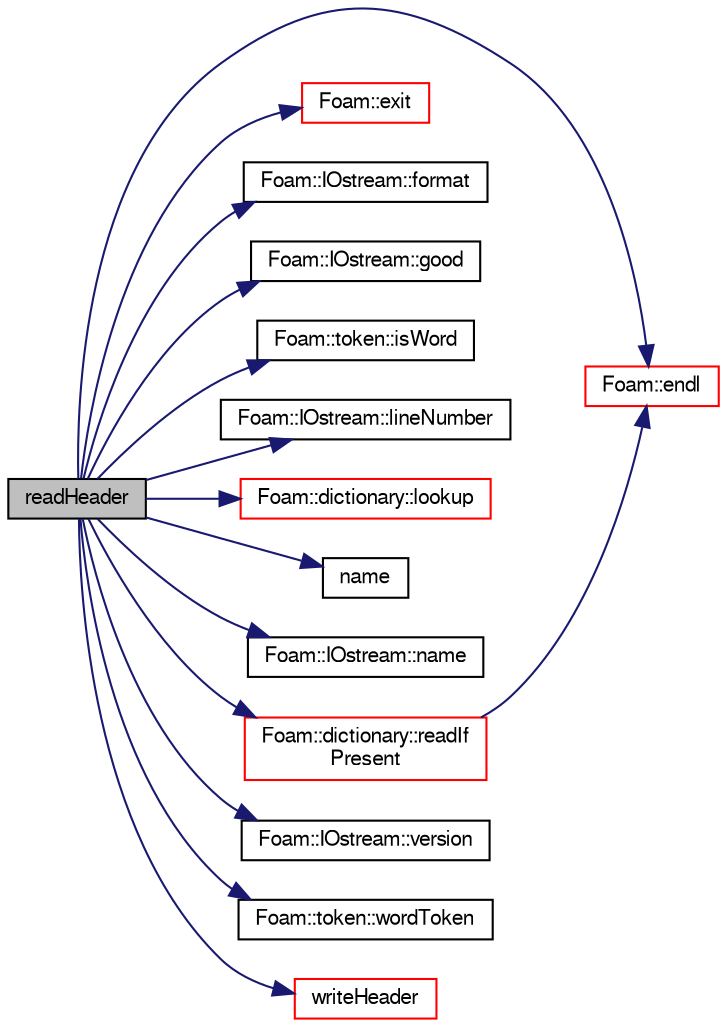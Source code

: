 digraph "readHeader"
{
  bgcolor="transparent";
  edge [fontname="FreeSans",fontsize="10",labelfontname="FreeSans",labelfontsize="10"];
  node [fontname="FreeSans",fontsize="10",shape=record];
  rankdir="LR";
  Node21370 [label="readHeader",height=0.2,width=0.4,color="black", fillcolor="grey75", style="filled", fontcolor="black"];
  Node21370 -> Node21371 [color="midnightblue",fontsize="10",style="solid",fontname="FreeSans"];
  Node21371 [label="Foam::endl",height=0.2,width=0.4,color="red",URL="$a21124.html#a2db8fe02a0d3909e9351bb4275b23ce4",tooltip="Add newline and flush stream. "];
  Node21370 -> Node21373 [color="midnightblue",fontsize="10",style="solid",fontname="FreeSans"];
  Node21373 [label="Foam::exit",height=0.2,width=0.4,color="red",URL="$a21124.html#a06ca7250d8e89caf05243ec094843642"];
  Node21370 -> Node21418 [color="midnightblue",fontsize="10",style="solid",fontname="FreeSans"];
  Node21418 [label="Foam::IOstream::format",height=0.2,width=0.4,color="black",URL="$a26226.html#a33bbef3587114a06f7bdc0b91ba57ed9",tooltip="Return current stream format. "];
  Node21370 -> Node21410 [color="midnightblue",fontsize="10",style="solid",fontname="FreeSans"];
  Node21410 [label="Foam::IOstream::good",height=0.2,width=0.4,color="black",URL="$a26226.html#abdcc7f96f487faadc7769afcf58fe992",tooltip="Return true if next operation might succeed. "];
  Node21370 -> Node21419 [color="midnightblue",fontsize="10",style="solid",fontname="FreeSans"];
  Node21419 [label="Foam::token::isWord",height=0.2,width=0.4,color="black",URL="$a26306.html#ace6d5ecd2736d19990a7c12e0fe5a745"];
  Node21370 -> Node21407 [color="midnightblue",fontsize="10",style="solid",fontname="FreeSans"];
  Node21407 [label="Foam::IOstream::lineNumber",height=0.2,width=0.4,color="black",URL="$a26226.html#a2bca2e504df91006cb4a2b09ba1ac409",tooltip="Return current stream line number. "];
  Node21370 -> Node21420 [color="midnightblue",fontsize="10",style="solid",fontname="FreeSans"];
  Node21420 [label="Foam::dictionary::lookup",height=0.2,width=0.4,color="red",URL="$a26014.html#a6a0727fa523e48977e27348663def509",tooltip="Find and return an entry data stream. "];
  Node21370 -> Node21434 [color="midnightblue",fontsize="10",style="solid",fontname="FreeSans"];
  Node21434 [label="name",height=0.2,width=0.4,color="black",URL="$a26142.html#acc80e00a8ac919288fb55bd14cc88bf6",tooltip="Return name. "];
  Node21370 -> Node21675 [color="midnightblue",fontsize="10",style="solid",fontname="FreeSans"];
  Node21675 [label="Foam::IOstream::name",height=0.2,width=0.4,color="black",URL="$a26226.html#a41b2d01e5fd6e1bc71a895d8b8a86308",tooltip="Return the name of the stream. "];
  Node21370 -> Node21595 [color="midnightblue",fontsize="10",style="solid",fontname="FreeSans"];
  Node21595 [label="Foam::dictionary::readIf\lPresent",height=0.2,width=0.4,color="red",URL="$a26014.html#ad4bd008e6ee208313f2c3a963ee1170d",tooltip="Find an entry if present, and assign to T. "];
  Node21595 -> Node21371 [color="midnightblue",fontsize="10",style="solid",fontname="FreeSans"];
  Node21370 -> Node21676 [color="midnightblue",fontsize="10",style="solid",fontname="FreeSans"];
  Node21676 [label="Foam::IOstream::version",height=0.2,width=0.4,color="black",URL="$a26226.html#a84b4350bd7516c6c1dda0b1cb3cbcbfb",tooltip="Return the stream version. "];
  Node21370 -> Node21677 [color="midnightblue",fontsize="10",style="solid",fontname="FreeSans"];
  Node21677 [label="Foam::token::wordToken",height=0.2,width=0.4,color="black",URL="$a26306.html#a65967674840943899f4163d527bd83bd"];
  Node21370 -> Node21678 [color="midnightblue",fontsize="10",style="solid",fontname="FreeSans"];
  Node21678 [label="writeHeader",height=0.2,width=0.4,color="red",URL="$a26142.html#ae7d7d31a4ff63361dd3f6490835938e8",tooltip="Write header. "];
}
